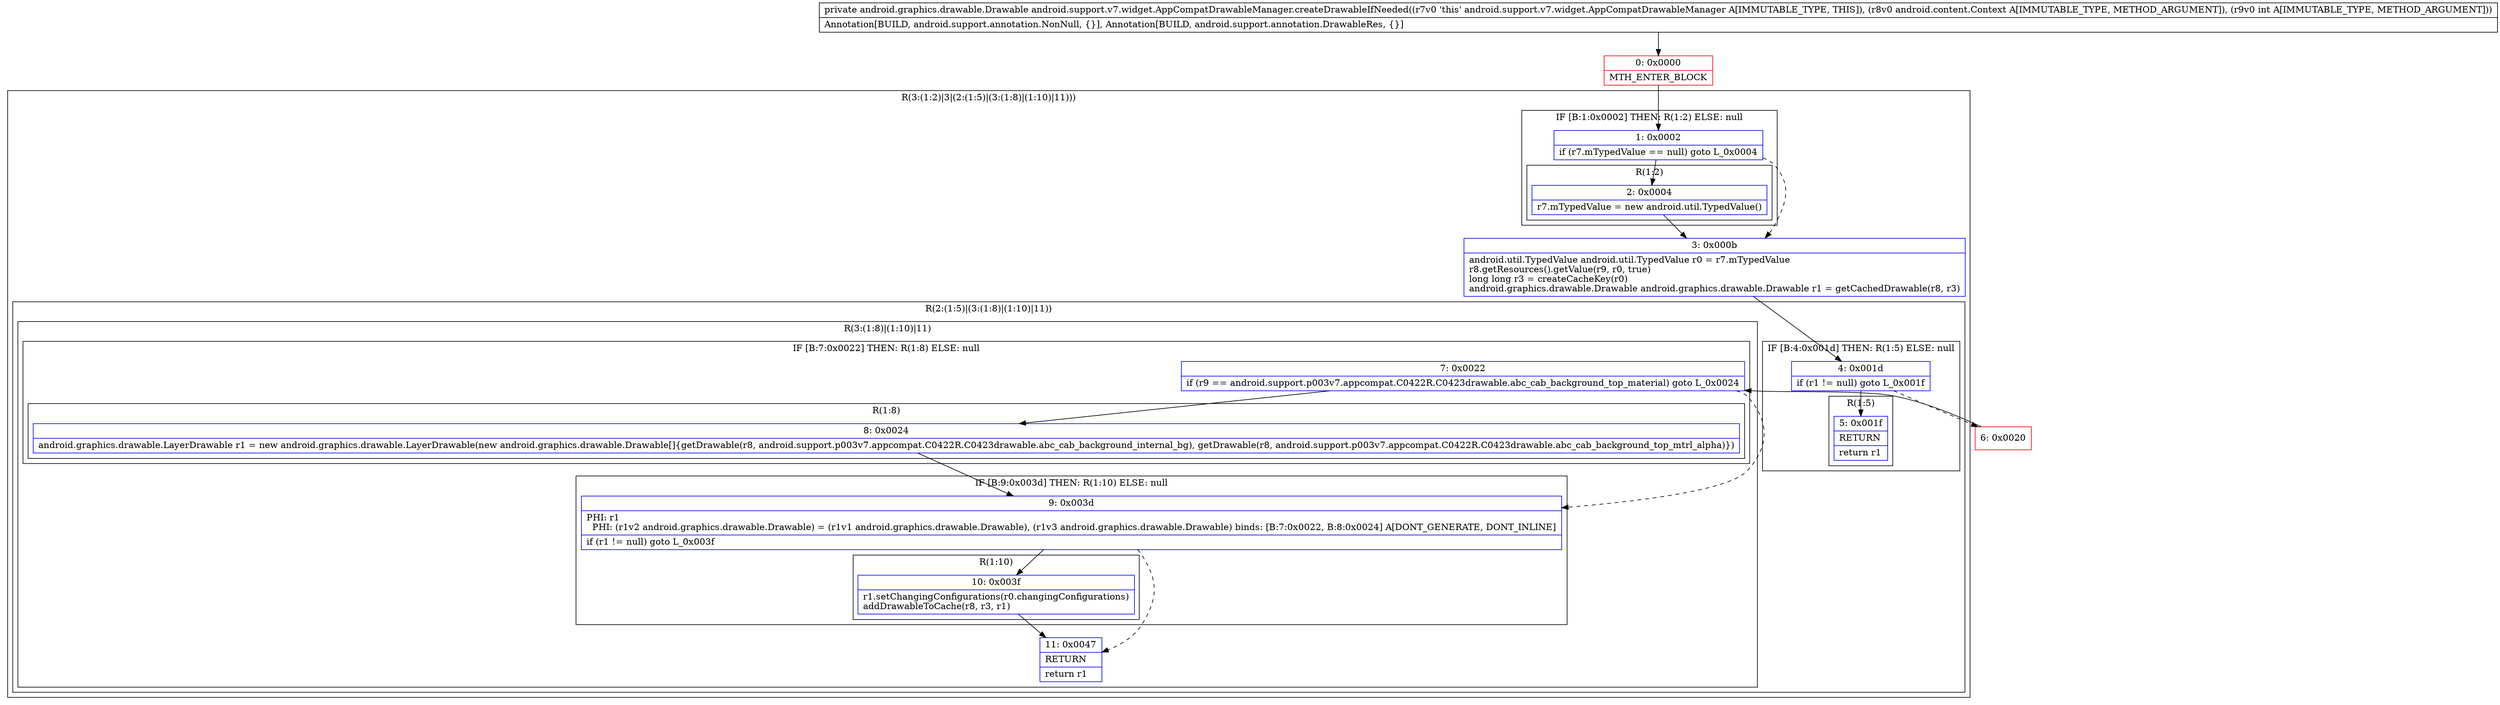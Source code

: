 digraph "CFG forandroid.support.v7.widget.AppCompatDrawableManager.createDrawableIfNeeded(Landroid\/content\/Context;I)Landroid\/graphics\/drawable\/Drawable;" {
subgraph cluster_Region_1443149052 {
label = "R(3:(1:2)|3|(2:(1:5)|(3:(1:8)|(1:10)|11)))";
node [shape=record,color=blue];
subgraph cluster_IfRegion_247948659 {
label = "IF [B:1:0x0002] THEN: R(1:2) ELSE: null";
node [shape=record,color=blue];
Node_1 [shape=record,label="{1\:\ 0x0002|if (r7.mTypedValue == null) goto L_0x0004\l}"];
subgraph cluster_Region_1552437491 {
label = "R(1:2)";
node [shape=record,color=blue];
Node_2 [shape=record,label="{2\:\ 0x0004|r7.mTypedValue = new android.util.TypedValue()\l}"];
}
}
Node_3 [shape=record,label="{3\:\ 0x000b|android.util.TypedValue android.util.TypedValue r0 = r7.mTypedValue\lr8.getResources().getValue(r9, r0, true)\llong long r3 = createCacheKey(r0)\landroid.graphics.drawable.Drawable android.graphics.drawable.Drawable r1 = getCachedDrawable(r8, r3)\l}"];
subgraph cluster_Region_1678199962 {
label = "R(2:(1:5)|(3:(1:8)|(1:10)|11))";
node [shape=record,color=blue];
subgraph cluster_IfRegion_664740395 {
label = "IF [B:4:0x001d] THEN: R(1:5) ELSE: null";
node [shape=record,color=blue];
Node_4 [shape=record,label="{4\:\ 0x001d|if (r1 != null) goto L_0x001f\l}"];
subgraph cluster_Region_1422905712 {
label = "R(1:5)";
node [shape=record,color=blue];
Node_5 [shape=record,label="{5\:\ 0x001f|RETURN\l|return r1\l}"];
}
}
subgraph cluster_Region_686300096 {
label = "R(3:(1:8)|(1:10)|11)";
node [shape=record,color=blue];
subgraph cluster_IfRegion_2016229006 {
label = "IF [B:7:0x0022] THEN: R(1:8) ELSE: null";
node [shape=record,color=blue];
Node_7 [shape=record,label="{7\:\ 0x0022|if (r9 == android.support.p003v7.appcompat.C0422R.C0423drawable.abc_cab_background_top_material) goto L_0x0024\l}"];
subgraph cluster_Region_1048158397 {
label = "R(1:8)";
node [shape=record,color=blue];
Node_8 [shape=record,label="{8\:\ 0x0024|android.graphics.drawable.LayerDrawable r1 = new android.graphics.drawable.LayerDrawable(new android.graphics.drawable.Drawable[]\{getDrawable(r8, android.support.p003v7.appcompat.C0422R.C0423drawable.abc_cab_background_internal_bg), getDrawable(r8, android.support.p003v7.appcompat.C0422R.C0423drawable.abc_cab_background_top_mtrl_alpha)\})\l}"];
}
}
subgraph cluster_IfRegion_1541874761 {
label = "IF [B:9:0x003d] THEN: R(1:10) ELSE: null";
node [shape=record,color=blue];
Node_9 [shape=record,label="{9\:\ 0x003d|PHI: r1 \l  PHI: (r1v2 android.graphics.drawable.Drawable) = (r1v1 android.graphics.drawable.Drawable), (r1v3 android.graphics.drawable.Drawable) binds: [B:7:0x0022, B:8:0x0024] A[DONT_GENERATE, DONT_INLINE]\l|if (r1 != null) goto L_0x003f\l}"];
subgraph cluster_Region_266340584 {
label = "R(1:10)";
node [shape=record,color=blue];
Node_10 [shape=record,label="{10\:\ 0x003f|r1.setChangingConfigurations(r0.changingConfigurations)\laddDrawableToCache(r8, r3, r1)\l}"];
}
}
Node_11 [shape=record,label="{11\:\ 0x0047|RETURN\l|return r1\l}"];
}
}
}
Node_0 [shape=record,color=red,label="{0\:\ 0x0000|MTH_ENTER_BLOCK\l}"];
Node_6 [shape=record,color=red,label="{6\:\ 0x0020}"];
MethodNode[shape=record,label="{private android.graphics.drawable.Drawable android.support.v7.widget.AppCompatDrawableManager.createDrawableIfNeeded((r7v0 'this' android.support.v7.widget.AppCompatDrawableManager A[IMMUTABLE_TYPE, THIS]), (r8v0 android.content.Context A[IMMUTABLE_TYPE, METHOD_ARGUMENT]), (r9v0 int A[IMMUTABLE_TYPE, METHOD_ARGUMENT]))  | Annotation[BUILD, android.support.annotation.NonNull, \{\}], Annotation[BUILD, android.support.annotation.DrawableRes, \{\}]\l}"];
MethodNode -> Node_0;
Node_1 -> Node_2;
Node_1 -> Node_3[style=dashed];
Node_2 -> Node_3;
Node_3 -> Node_4;
Node_4 -> Node_5;
Node_4 -> Node_6[style=dashed];
Node_7 -> Node_8;
Node_7 -> Node_9[style=dashed];
Node_8 -> Node_9;
Node_9 -> Node_10;
Node_9 -> Node_11[style=dashed];
Node_10 -> Node_11;
Node_0 -> Node_1;
Node_6 -> Node_7;
}

